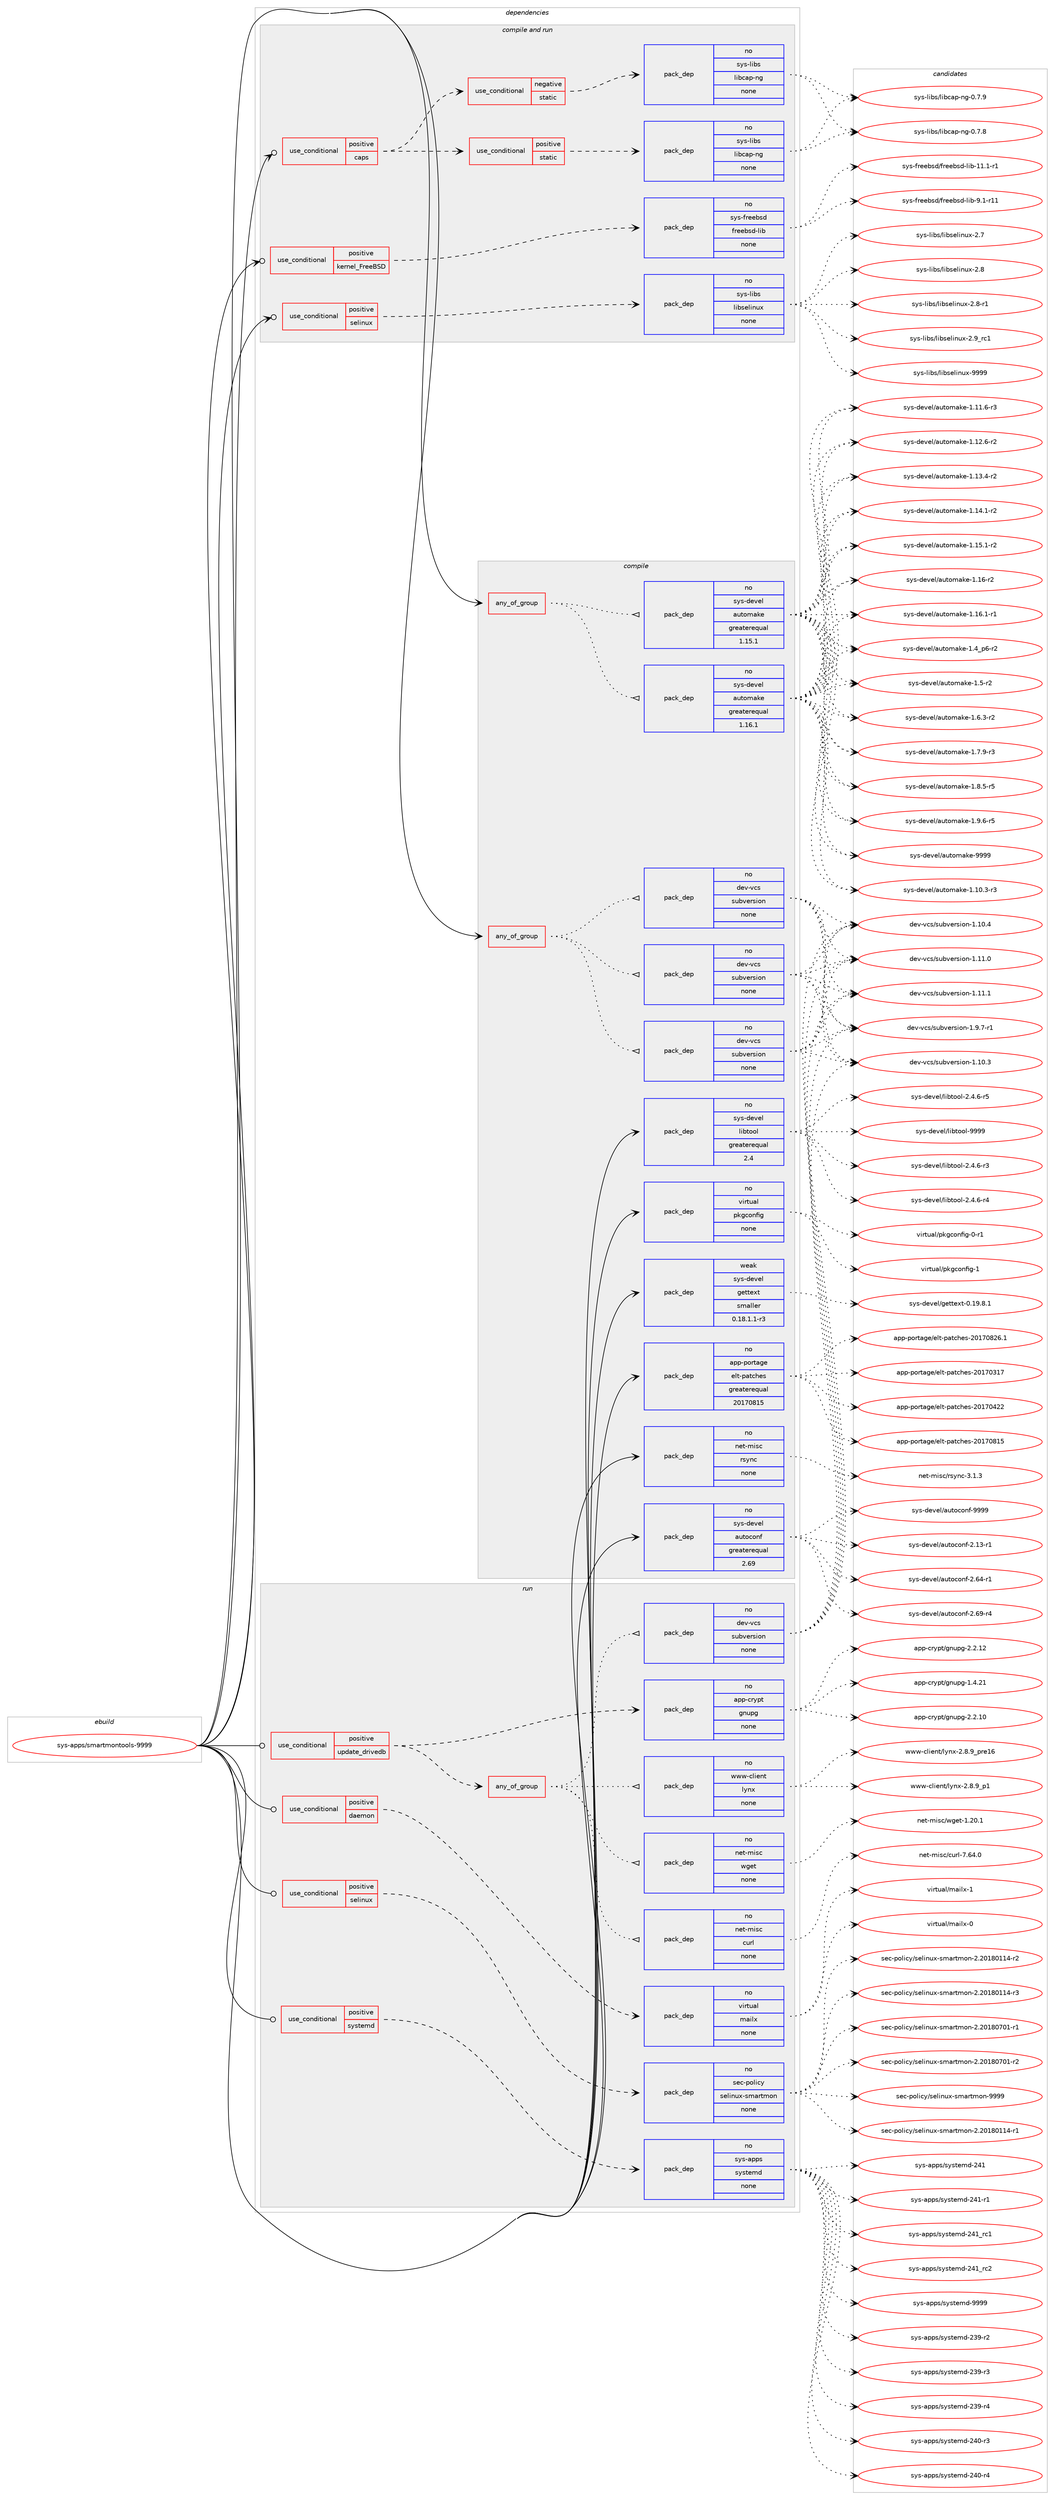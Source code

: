 digraph prolog {

# *************
# Graph options
# *************

newrank=true;
concentrate=true;
compound=true;
graph [rankdir=LR,fontname=Helvetica,fontsize=10,ranksep=1.5];#, ranksep=2.5, nodesep=0.2];
edge  [arrowhead=vee];
node  [fontname=Helvetica,fontsize=10];

# **********
# The ebuild
# **********

subgraph cluster_leftcol {
color=gray;
rank=same;
label=<<i>ebuild</i>>;
id [label="sys-apps/smartmontools-9999", color=red, width=4, href="../sys-apps/smartmontools-9999.svg"];
}

# ****************
# The dependencies
# ****************

subgraph cluster_midcol {
color=gray;
label=<<i>dependencies</i>>;
subgraph cluster_compile {
fillcolor="#eeeeee";
style=filled;
label=<<i>compile</i>>;
subgraph any27173 {
dependency1714769 [label=<<TABLE BORDER="0" CELLBORDER="1" CELLSPACING="0" CELLPADDING="4"><TR><TD CELLPADDING="10">any_of_group</TD></TR></TABLE>>, shape=none, color=red];subgraph pack1229577 {
dependency1714770 [label=<<TABLE BORDER="0" CELLBORDER="1" CELLSPACING="0" CELLPADDING="4" WIDTH="220"><TR><TD ROWSPAN="6" CELLPADDING="30">pack_dep</TD></TR><TR><TD WIDTH="110">no</TD></TR><TR><TD>dev-vcs</TD></TR><TR><TD>subversion</TD></TR><TR><TD>none</TD></TR><TR><TD></TD></TR></TABLE>>, shape=none, color=blue];
}
dependency1714769:e -> dependency1714770:w [weight=20,style="dotted",arrowhead="oinv"];
subgraph pack1229578 {
dependency1714771 [label=<<TABLE BORDER="0" CELLBORDER="1" CELLSPACING="0" CELLPADDING="4" WIDTH="220"><TR><TD ROWSPAN="6" CELLPADDING="30">pack_dep</TD></TR><TR><TD WIDTH="110">no</TD></TR><TR><TD>dev-vcs</TD></TR><TR><TD>subversion</TD></TR><TR><TD>none</TD></TR><TR><TD></TD></TR></TABLE>>, shape=none, color=blue];
}
dependency1714769:e -> dependency1714771:w [weight=20,style="dotted",arrowhead="oinv"];
subgraph pack1229579 {
dependency1714772 [label=<<TABLE BORDER="0" CELLBORDER="1" CELLSPACING="0" CELLPADDING="4" WIDTH="220"><TR><TD ROWSPAN="6" CELLPADDING="30">pack_dep</TD></TR><TR><TD WIDTH="110">no</TD></TR><TR><TD>dev-vcs</TD></TR><TR><TD>subversion</TD></TR><TR><TD>none</TD></TR><TR><TD></TD></TR></TABLE>>, shape=none, color=blue];
}
dependency1714769:e -> dependency1714772:w [weight=20,style="dotted",arrowhead="oinv"];
}
id:e -> dependency1714769:w [weight=20,style="solid",arrowhead="vee"];
subgraph any27174 {
dependency1714773 [label=<<TABLE BORDER="0" CELLBORDER="1" CELLSPACING="0" CELLPADDING="4"><TR><TD CELLPADDING="10">any_of_group</TD></TR></TABLE>>, shape=none, color=red];subgraph pack1229580 {
dependency1714774 [label=<<TABLE BORDER="0" CELLBORDER="1" CELLSPACING="0" CELLPADDING="4" WIDTH="220"><TR><TD ROWSPAN="6" CELLPADDING="30">pack_dep</TD></TR><TR><TD WIDTH="110">no</TD></TR><TR><TD>sys-devel</TD></TR><TR><TD>automake</TD></TR><TR><TD>greaterequal</TD></TR><TR><TD>1.16.1</TD></TR></TABLE>>, shape=none, color=blue];
}
dependency1714773:e -> dependency1714774:w [weight=20,style="dotted",arrowhead="oinv"];
subgraph pack1229581 {
dependency1714775 [label=<<TABLE BORDER="0" CELLBORDER="1" CELLSPACING="0" CELLPADDING="4" WIDTH="220"><TR><TD ROWSPAN="6" CELLPADDING="30">pack_dep</TD></TR><TR><TD WIDTH="110">no</TD></TR><TR><TD>sys-devel</TD></TR><TR><TD>automake</TD></TR><TR><TD>greaterequal</TD></TR><TR><TD>1.15.1</TD></TR></TABLE>>, shape=none, color=blue];
}
dependency1714773:e -> dependency1714775:w [weight=20,style="dotted",arrowhead="oinv"];
}
id:e -> dependency1714773:w [weight=20,style="solid",arrowhead="vee"];
subgraph pack1229582 {
dependency1714776 [label=<<TABLE BORDER="0" CELLBORDER="1" CELLSPACING="0" CELLPADDING="4" WIDTH="220"><TR><TD ROWSPAN="6" CELLPADDING="30">pack_dep</TD></TR><TR><TD WIDTH="110">no</TD></TR><TR><TD>app-portage</TD></TR><TR><TD>elt-patches</TD></TR><TR><TD>greaterequal</TD></TR><TR><TD>20170815</TD></TR></TABLE>>, shape=none, color=blue];
}
id:e -> dependency1714776:w [weight=20,style="solid",arrowhead="vee"];
subgraph pack1229583 {
dependency1714777 [label=<<TABLE BORDER="0" CELLBORDER="1" CELLSPACING="0" CELLPADDING="4" WIDTH="220"><TR><TD ROWSPAN="6" CELLPADDING="30">pack_dep</TD></TR><TR><TD WIDTH="110">no</TD></TR><TR><TD>net-misc</TD></TR><TR><TD>rsync</TD></TR><TR><TD>none</TD></TR><TR><TD></TD></TR></TABLE>>, shape=none, color=blue];
}
id:e -> dependency1714777:w [weight=20,style="solid",arrowhead="vee"];
subgraph pack1229584 {
dependency1714778 [label=<<TABLE BORDER="0" CELLBORDER="1" CELLSPACING="0" CELLPADDING="4" WIDTH="220"><TR><TD ROWSPAN="6" CELLPADDING="30">pack_dep</TD></TR><TR><TD WIDTH="110">no</TD></TR><TR><TD>sys-devel</TD></TR><TR><TD>autoconf</TD></TR><TR><TD>greaterequal</TD></TR><TR><TD>2.69</TD></TR></TABLE>>, shape=none, color=blue];
}
id:e -> dependency1714778:w [weight=20,style="solid",arrowhead="vee"];
subgraph pack1229585 {
dependency1714779 [label=<<TABLE BORDER="0" CELLBORDER="1" CELLSPACING="0" CELLPADDING="4" WIDTH="220"><TR><TD ROWSPAN="6" CELLPADDING="30">pack_dep</TD></TR><TR><TD WIDTH="110">no</TD></TR><TR><TD>sys-devel</TD></TR><TR><TD>libtool</TD></TR><TR><TD>greaterequal</TD></TR><TR><TD>2.4</TD></TR></TABLE>>, shape=none, color=blue];
}
id:e -> dependency1714779:w [weight=20,style="solid",arrowhead="vee"];
subgraph pack1229586 {
dependency1714780 [label=<<TABLE BORDER="0" CELLBORDER="1" CELLSPACING="0" CELLPADDING="4" WIDTH="220"><TR><TD ROWSPAN="6" CELLPADDING="30">pack_dep</TD></TR><TR><TD WIDTH="110">no</TD></TR><TR><TD>virtual</TD></TR><TR><TD>pkgconfig</TD></TR><TR><TD>none</TD></TR><TR><TD></TD></TR></TABLE>>, shape=none, color=blue];
}
id:e -> dependency1714780:w [weight=20,style="solid",arrowhead="vee"];
subgraph pack1229587 {
dependency1714781 [label=<<TABLE BORDER="0" CELLBORDER="1" CELLSPACING="0" CELLPADDING="4" WIDTH="220"><TR><TD ROWSPAN="6" CELLPADDING="30">pack_dep</TD></TR><TR><TD WIDTH="110">weak</TD></TR><TR><TD>sys-devel</TD></TR><TR><TD>gettext</TD></TR><TR><TD>smaller</TD></TR><TR><TD>0.18.1.1-r3</TD></TR></TABLE>>, shape=none, color=blue];
}
id:e -> dependency1714781:w [weight=20,style="solid",arrowhead="vee"];
}
subgraph cluster_compileandrun {
fillcolor="#eeeeee";
style=filled;
label=<<i>compile and run</i>>;
subgraph cond457154 {
dependency1714782 [label=<<TABLE BORDER="0" CELLBORDER="1" CELLSPACING="0" CELLPADDING="4"><TR><TD ROWSPAN="3" CELLPADDING="10">use_conditional</TD></TR><TR><TD>positive</TD></TR><TR><TD>caps</TD></TR></TABLE>>, shape=none, color=red];
subgraph cond457155 {
dependency1714783 [label=<<TABLE BORDER="0" CELLBORDER="1" CELLSPACING="0" CELLPADDING="4"><TR><TD ROWSPAN="3" CELLPADDING="10">use_conditional</TD></TR><TR><TD>positive</TD></TR><TR><TD>static</TD></TR></TABLE>>, shape=none, color=red];
subgraph pack1229588 {
dependency1714784 [label=<<TABLE BORDER="0" CELLBORDER="1" CELLSPACING="0" CELLPADDING="4" WIDTH="220"><TR><TD ROWSPAN="6" CELLPADDING="30">pack_dep</TD></TR><TR><TD WIDTH="110">no</TD></TR><TR><TD>sys-libs</TD></TR><TR><TD>libcap-ng</TD></TR><TR><TD>none</TD></TR><TR><TD></TD></TR></TABLE>>, shape=none, color=blue];
}
dependency1714783:e -> dependency1714784:w [weight=20,style="dashed",arrowhead="vee"];
}
dependency1714782:e -> dependency1714783:w [weight=20,style="dashed",arrowhead="vee"];
subgraph cond457156 {
dependency1714785 [label=<<TABLE BORDER="0" CELLBORDER="1" CELLSPACING="0" CELLPADDING="4"><TR><TD ROWSPAN="3" CELLPADDING="10">use_conditional</TD></TR><TR><TD>negative</TD></TR><TR><TD>static</TD></TR></TABLE>>, shape=none, color=red];
subgraph pack1229589 {
dependency1714786 [label=<<TABLE BORDER="0" CELLBORDER="1" CELLSPACING="0" CELLPADDING="4" WIDTH="220"><TR><TD ROWSPAN="6" CELLPADDING="30">pack_dep</TD></TR><TR><TD WIDTH="110">no</TD></TR><TR><TD>sys-libs</TD></TR><TR><TD>libcap-ng</TD></TR><TR><TD>none</TD></TR><TR><TD></TD></TR></TABLE>>, shape=none, color=blue];
}
dependency1714785:e -> dependency1714786:w [weight=20,style="dashed",arrowhead="vee"];
}
dependency1714782:e -> dependency1714785:w [weight=20,style="dashed",arrowhead="vee"];
}
id:e -> dependency1714782:w [weight=20,style="solid",arrowhead="odotvee"];
subgraph cond457157 {
dependency1714787 [label=<<TABLE BORDER="0" CELLBORDER="1" CELLSPACING="0" CELLPADDING="4"><TR><TD ROWSPAN="3" CELLPADDING="10">use_conditional</TD></TR><TR><TD>positive</TD></TR><TR><TD>kernel_FreeBSD</TD></TR></TABLE>>, shape=none, color=red];
subgraph pack1229590 {
dependency1714788 [label=<<TABLE BORDER="0" CELLBORDER="1" CELLSPACING="0" CELLPADDING="4" WIDTH="220"><TR><TD ROWSPAN="6" CELLPADDING="30">pack_dep</TD></TR><TR><TD WIDTH="110">no</TD></TR><TR><TD>sys-freebsd</TD></TR><TR><TD>freebsd-lib</TD></TR><TR><TD>none</TD></TR><TR><TD></TD></TR></TABLE>>, shape=none, color=blue];
}
dependency1714787:e -> dependency1714788:w [weight=20,style="dashed",arrowhead="vee"];
}
id:e -> dependency1714787:w [weight=20,style="solid",arrowhead="odotvee"];
subgraph cond457158 {
dependency1714789 [label=<<TABLE BORDER="0" CELLBORDER="1" CELLSPACING="0" CELLPADDING="4"><TR><TD ROWSPAN="3" CELLPADDING="10">use_conditional</TD></TR><TR><TD>positive</TD></TR><TR><TD>selinux</TD></TR></TABLE>>, shape=none, color=red];
subgraph pack1229591 {
dependency1714790 [label=<<TABLE BORDER="0" CELLBORDER="1" CELLSPACING="0" CELLPADDING="4" WIDTH="220"><TR><TD ROWSPAN="6" CELLPADDING="30">pack_dep</TD></TR><TR><TD WIDTH="110">no</TD></TR><TR><TD>sys-libs</TD></TR><TR><TD>libselinux</TD></TR><TR><TD>none</TD></TR><TR><TD></TD></TR></TABLE>>, shape=none, color=blue];
}
dependency1714789:e -> dependency1714790:w [weight=20,style="dashed",arrowhead="vee"];
}
id:e -> dependency1714789:w [weight=20,style="solid",arrowhead="odotvee"];
}
subgraph cluster_run {
fillcolor="#eeeeee";
style=filled;
label=<<i>run</i>>;
subgraph cond457159 {
dependency1714791 [label=<<TABLE BORDER="0" CELLBORDER="1" CELLSPACING="0" CELLPADDING="4"><TR><TD ROWSPAN="3" CELLPADDING="10">use_conditional</TD></TR><TR><TD>positive</TD></TR><TR><TD>daemon</TD></TR></TABLE>>, shape=none, color=red];
subgraph pack1229592 {
dependency1714792 [label=<<TABLE BORDER="0" CELLBORDER="1" CELLSPACING="0" CELLPADDING="4" WIDTH="220"><TR><TD ROWSPAN="6" CELLPADDING="30">pack_dep</TD></TR><TR><TD WIDTH="110">no</TD></TR><TR><TD>virtual</TD></TR><TR><TD>mailx</TD></TR><TR><TD>none</TD></TR><TR><TD></TD></TR></TABLE>>, shape=none, color=blue];
}
dependency1714791:e -> dependency1714792:w [weight=20,style="dashed",arrowhead="vee"];
}
id:e -> dependency1714791:w [weight=20,style="solid",arrowhead="odot"];
subgraph cond457160 {
dependency1714793 [label=<<TABLE BORDER="0" CELLBORDER="1" CELLSPACING="0" CELLPADDING="4"><TR><TD ROWSPAN="3" CELLPADDING="10">use_conditional</TD></TR><TR><TD>positive</TD></TR><TR><TD>selinux</TD></TR></TABLE>>, shape=none, color=red];
subgraph pack1229593 {
dependency1714794 [label=<<TABLE BORDER="0" CELLBORDER="1" CELLSPACING="0" CELLPADDING="4" WIDTH="220"><TR><TD ROWSPAN="6" CELLPADDING="30">pack_dep</TD></TR><TR><TD WIDTH="110">no</TD></TR><TR><TD>sec-policy</TD></TR><TR><TD>selinux-smartmon</TD></TR><TR><TD>none</TD></TR><TR><TD></TD></TR></TABLE>>, shape=none, color=blue];
}
dependency1714793:e -> dependency1714794:w [weight=20,style="dashed",arrowhead="vee"];
}
id:e -> dependency1714793:w [weight=20,style="solid",arrowhead="odot"];
subgraph cond457161 {
dependency1714795 [label=<<TABLE BORDER="0" CELLBORDER="1" CELLSPACING="0" CELLPADDING="4"><TR><TD ROWSPAN="3" CELLPADDING="10">use_conditional</TD></TR><TR><TD>positive</TD></TR><TR><TD>systemd</TD></TR></TABLE>>, shape=none, color=red];
subgraph pack1229594 {
dependency1714796 [label=<<TABLE BORDER="0" CELLBORDER="1" CELLSPACING="0" CELLPADDING="4" WIDTH="220"><TR><TD ROWSPAN="6" CELLPADDING="30">pack_dep</TD></TR><TR><TD WIDTH="110">no</TD></TR><TR><TD>sys-apps</TD></TR><TR><TD>systemd</TD></TR><TR><TD>none</TD></TR><TR><TD></TD></TR></TABLE>>, shape=none, color=blue];
}
dependency1714795:e -> dependency1714796:w [weight=20,style="dashed",arrowhead="vee"];
}
id:e -> dependency1714795:w [weight=20,style="solid",arrowhead="odot"];
subgraph cond457162 {
dependency1714797 [label=<<TABLE BORDER="0" CELLBORDER="1" CELLSPACING="0" CELLPADDING="4"><TR><TD ROWSPAN="3" CELLPADDING="10">use_conditional</TD></TR><TR><TD>positive</TD></TR><TR><TD>update_drivedb</TD></TR></TABLE>>, shape=none, color=red];
subgraph pack1229595 {
dependency1714798 [label=<<TABLE BORDER="0" CELLBORDER="1" CELLSPACING="0" CELLPADDING="4" WIDTH="220"><TR><TD ROWSPAN="6" CELLPADDING="30">pack_dep</TD></TR><TR><TD WIDTH="110">no</TD></TR><TR><TD>app-crypt</TD></TR><TR><TD>gnupg</TD></TR><TR><TD>none</TD></TR><TR><TD></TD></TR></TABLE>>, shape=none, color=blue];
}
dependency1714797:e -> dependency1714798:w [weight=20,style="dashed",arrowhead="vee"];
subgraph any27175 {
dependency1714799 [label=<<TABLE BORDER="0" CELLBORDER="1" CELLSPACING="0" CELLPADDING="4"><TR><TD CELLPADDING="10">any_of_group</TD></TR></TABLE>>, shape=none, color=red];subgraph pack1229596 {
dependency1714800 [label=<<TABLE BORDER="0" CELLBORDER="1" CELLSPACING="0" CELLPADDING="4" WIDTH="220"><TR><TD ROWSPAN="6" CELLPADDING="30">pack_dep</TD></TR><TR><TD WIDTH="110">no</TD></TR><TR><TD>net-misc</TD></TR><TR><TD>curl</TD></TR><TR><TD>none</TD></TR><TR><TD></TD></TR></TABLE>>, shape=none, color=blue];
}
dependency1714799:e -> dependency1714800:w [weight=20,style="dotted",arrowhead="oinv"];
subgraph pack1229597 {
dependency1714801 [label=<<TABLE BORDER="0" CELLBORDER="1" CELLSPACING="0" CELLPADDING="4" WIDTH="220"><TR><TD ROWSPAN="6" CELLPADDING="30">pack_dep</TD></TR><TR><TD WIDTH="110">no</TD></TR><TR><TD>net-misc</TD></TR><TR><TD>wget</TD></TR><TR><TD>none</TD></TR><TR><TD></TD></TR></TABLE>>, shape=none, color=blue];
}
dependency1714799:e -> dependency1714801:w [weight=20,style="dotted",arrowhead="oinv"];
subgraph pack1229598 {
dependency1714802 [label=<<TABLE BORDER="0" CELLBORDER="1" CELLSPACING="0" CELLPADDING="4" WIDTH="220"><TR><TD ROWSPAN="6" CELLPADDING="30">pack_dep</TD></TR><TR><TD WIDTH="110">no</TD></TR><TR><TD>www-client</TD></TR><TR><TD>lynx</TD></TR><TR><TD>none</TD></TR><TR><TD></TD></TR></TABLE>>, shape=none, color=blue];
}
dependency1714799:e -> dependency1714802:w [weight=20,style="dotted",arrowhead="oinv"];
subgraph pack1229599 {
dependency1714803 [label=<<TABLE BORDER="0" CELLBORDER="1" CELLSPACING="0" CELLPADDING="4" WIDTH="220"><TR><TD ROWSPAN="6" CELLPADDING="30">pack_dep</TD></TR><TR><TD WIDTH="110">no</TD></TR><TR><TD>dev-vcs</TD></TR><TR><TD>subversion</TD></TR><TR><TD>none</TD></TR><TR><TD></TD></TR></TABLE>>, shape=none, color=blue];
}
dependency1714799:e -> dependency1714803:w [weight=20,style="dotted",arrowhead="oinv"];
}
dependency1714797:e -> dependency1714799:w [weight=20,style="dashed",arrowhead="vee"];
}
id:e -> dependency1714797:w [weight=20,style="solid",arrowhead="odot"];
}
}

# **************
# The candidates
# **************

subgraph cluster_choices {
rank=same;
color=gray;
label=<<i>candidates</i>>;

subgraph choice1229577 {
color=black;
nodesep=1;
choice1001011184511899115471151179811810111411510511111045494649484651 [label="dev-vcs/subversion-1.10.3", color=red, width=4,href="../dev-vcs/subversion-1.10.3.svg"];
choice1001011184511899115471151179811810111411510511111045494649484652 [label="dev-vcs/subversion-1.10.4", color=red, width=4,href="../dev-vcs/subversion-1.10.4.svg"];
choice1001011184511899115471151179811810111411510511111045494649494648 [label="dev-vcs/subversion-1.11.0", color=red, width=4,href="../dev-vcs/subversion-1.11.0.svg"];
choice1001011184511899115471151179811810111411510511111045494649494649 [label="dev-vcs/subversion-1.11.1", color=red, width=4,href="../dev-vcs/subversion-1.11.1.svg"];
choice100101118451189911547115117981181011141151051111104549465746554511449 [label="dev-vcs/subversion-1.9.7-r1", color=red, width=4,href="../dev-vcs/subversion-1.9.7-r1.svg"];
dependency1714770:e -> choice1001011184511899115471151179811810111411510511111045494649484651:w [style=dotted,weight="100"];
dependency1714770:e -> choice1001011184511899115471151179811810111411510511111045494649484652:w [style=dotted,weight="100"];
dependency1714770:e -> choice1001011184511899115471151179811810111411510511111045494649494648:w [style=dotted,weight="100"];
dependency1714770:e -> choice1001011184511899115471151179811810111411510511111045494649494649:w [style=dotted,weight="100"];
dependency1714770:e -> choice100101118451189911547115117981181011141151051111104549465746554511449:w [style=dotted,weight="100"];
}
subgraph choice1229578 {
color=black;
nodesep=1;
choice1001011184511899115471151179811810111411510511111045494649484651 [label="dev-vcs/subversion-1.10.3", color=red, width=4,href="../dev-vcs/subversion-1.10.3.svg"];
choice1001011184511899115471151179811810111411510511111045494649484652 [label="dev-vcs/subversion-1.10.4", color=red, width=4,href="../dev-vcs/subversion-1.10.4.svg"];
choice1001011184511899115471151179811810111411510511111045494649494648 [label="dev-vcs/subversion-1.11.0", color=red, width=4,href="../dev-vcs/subversion-1.11.0.svg"];
choice1001011184511899115471151179811810111411510511111045494649494649 [label="dev-vcs/subversion-1.11.1", color=red, width=4,href="../dev-vcs/subversion-1.11.1.svg"];
choice100101118451189911547115117981181011141151051111104549465746554511449 [label="dev-vcs/subversion-1.9.7-r1", color=red, width=4,href="../dev-vcs/subversion-1.9.7-r1.svg"];
dependency1714771:e -> choice1001011184511899115471151179811810111411510511111045494649484651:w [style=dotted,weight="100"];
dependency1714771:e -> choice1001011184511899115471151179811810111411510511111045494649484652:w [style=dotted,weight="100"];
dependency1714771:e -> choice1001011184511899115471151179811810111411510511111045494649494648:w [style=dotted,weight="100"];
dependency1714771:e -> choice1001011184511899115471151179811810111411510511111045494649494649:w [style=dotted,weight="100"];
dependency1714771:e -> choice100101118451189911547115117981181011141151051111104549465746554511449:w [style=dotted,weight="100"];
}
subgraph choice1229579 {
color=black;
nodesep=1;
choice1001011184511899115471151179811810111411510511111045494649484651 [label="dev-vcs/subversion-1.10.3", color=red, width=4,href="../dev-vcs/subversion-1.10.3.svg"];
choice1001011184511899115471151179811810111411510511111045494649484652 [label="dev-vcs/subversion-1.10.4", color=red, width=4,href="../dev-vcs/subversion-1.10.4.svg"];
choice1001011184511899115471151179811810111411510511111045494649494648 [label="dev-vcs/subversion-1.11.0", color=red, width=4,href="../dev-vcs/subversion-1.11.0.svg"];
choice1001011184511899115471151179811810111411510511111045494649494649 [label="dev-vcs/subversion-1.11.1", color=red, width=4,href="../dev-vcs/subversion-1.11.1.svg"];
choice100101118451189911547115117981181011141151051111104549465746554511449 [label="dev-vcs/subversion-1.9.7-r1", color=red, width=4,href="../dev-vcs/subversion-1.9.7-r1.svg"];
dependency1714772:e -> choice1001011184511899115471151179811810111411510511111045494649484651:w [style=dotted,weight="100"];
dependency1714772:e -> choice1001011184511899115471151179811810111411510511111045494649484652:w [style=dotted,weight="100"];
dependency1714772:e -> choice1001011184511899115471151179811810111411510511111045494649494648:w [style=dotted,weight="100"];
dependency1714772:e -> choice1001011184511899115471151179811810111411510511111045494649494649:w [style=dotted,weight="100"];
dependency1714772:e -> choice100101118451189911547115117981181011141151051111104549465746554511449:w [style=dotted,weight="100"];
}
subgraph choice1229580 {
color=black;
nodesep=1;
choice11512111545100101118101108479711711611110997107101454946494846514511451 [label="sys-devel/automake-1.10.3-r3", color=red, width=4,href="../sys-devel/automake-1.10.3-r3.svg"];
choice11512111545100101118101108479711711611110997107101454946494946544511451 [label="sys-devel/automake-1.11.6-r3", color=red, width=4,href="../sys-devel/automake-1.11.6-r3.svg"];
choice11512111545100101118101108479711711611110997107101454946495046544511450 [label="sys-devel/automake-1.12.6-r2", color=red, width=4,href="../sys-devel/automake-1.12.6-r2.svg"];
choice11512111545100101118101108479711711611110997107101454946495146524511450 [label="sys-devel/automake-1.13.4-r2", color=red, width=4,href="../sys-devel/automake-1.13.4-r2.svg"];
choice11512111545100101118101108479711711611110997107101454946495246494511450 [label="sys-devel/automake-1.14.1-r2", color=red, width=4,href="../sys-devel/automake-1.14.1-r2.svg"];
choice11512111545100101118101108479711711611110997107101454946495346494511450 [label="sys-devel/automake-1.15.1-r2", color=red, width=4,href="../sys-devel/automake-1.15.1-r2.svg"];
choice1151211154510010111810110847971171161111099710710145494649544511450 [label="sys-devel/automake-1.16-r2", color=red, width=4,href="../sys-devel/automake-1.16-r2.svg"];
choice11512111545100101118101108479711711611110997107101454946495446494511449 [label="sys-devel/automake-1.16.1-r1", color=red, width=4,href="../sys-devel/automake-1.16.1-r1.svg"];
choice115121115451001011181011084797117116111109971071014549465295112544511450 [label="sys-devel/automake-1.4_p6-r2", color=red, width=4,href="../sys-devel/automake-1.4_p6-r2.svg"];
choice11512111545100101118101108479711711611110997107101454946534511450 [label="sys-devel/automake-1.5-r2", color=red, width=4,href="../sys-devel/automake-1.5-r2.svg"];
choice115121115451001011181011084797117116111109971071014549465446514511450 [label="sys-devel/automake-1.6.3-r2", color=red, width=4,href="../sys-devel/automake-1.6.3-r2.svg"];
choice115121115451001011181011084797117116111109971071014549465546574511451 [label="sys-devel/automake-1.7.9-r3", color=red, width=4,href="../sys-devel/automake-1.7.9-r3.svg"];
choice115121115451001011181011084797117116111109971071014549465646534511453 [label="sys-devel/automake-1.8.5-r5", color=red, width=4,href="../sys-devel/automake-1.8.5-r5.svg"];
choice115121115451001011181011084797117116111109971071014549465746544511453 [label="sys-devel/automake-1.9.6-r5", color=red, width=4,href="../sys-devel/automake-1.9.6-r5.svg"];
choice115121115451001011181011084797117116111109971071014557575757 [label="sys-devel/automake-9999", color=red, width=4,href="../sys-devel/automake-9999.svg"];
dependency1714774:e -> choice11512111545100101118101108479711711611110997107101454946494846514511451:w [style=dotted,weight="100"];
dependency1714774:e -> choice11512111545100101118101108479711711611110997107101454946494946544511451:w [style=dotted,weight="100"];
dependency1714774:e -> choice11512111545100101118101108479711711611110997107101454946495046544511450:w [style=dotted,weight="100"];
dependency1714774:e -> choice11512111545100101118101108479711711611110997107101454946495146524511450:w [style=dotted,weight="100"];
dependency1714774:e -> choice11512111545100101118101108479711711611110997107101454946495246494511450:w [style=dotted,weight="100"];
dependency1714774:e -> choice11512111545100101118101108479711711611110997107101454946495346494511450:w [style=dotted,weight="100"];
dependency1714774:e -> choice1151211154510010111810110847971171161111099710710145494649544511450:w [style=dotted,weight="100"];
dependency1714774:e -> choice11512111545100101118101108479711711611110997107101454946495446494511449:w [style=dotted,weight="100"];
dependency1714774:e -> choice115121115451001011181011084797117116111109971071014549465295112544511450:w [style=dotted,weight="100"];
dependency1714774:e -> choice11512111545100101118101108479711711611110997107101454946534511450:w [style=dotted,weight="100"];
dependency1714774:e -> choice115121115451001011181011084797117116111109971071014549465446514511450:w [style=dotted,weight="100"];
dependency1714774:e -> choice115121115451001011181011084797117116111109971071014549465546574511451:w [style=dotted,weight="100"];
dependency1714774:e -> choice115121115451001011181011084797117116111109971071014549465646534511453:w [style=dotted,weight="100"];
dependency1714774:e -> choice115121115451001011181011084797117116111109971071014549465746544511453:w [style=dotted,weight="100"];
dependency1714774:e -> choice115121115451001011181011084797117116111109971071014557575757:w [style=dotted,weight="100"];
}
subgraph choice1229581 {
color=black;
nodesep=1;
choice11512111545100101118101108479711711611110997107101454946494846514511451 [label="sys-devel/automake-1.10.3-r3", color=red, width=4,href="../sys-devel/automake-1.10.3-r3.svg"];
choice11512111545100101118101108479711711611110997107101454946494946544511451 [label="sys-devel/automake-1.11.6-r3", color=red, width=4,href="../sys-devel/automake-1.11.6-r3.svg"];
choice11512111545100101118101108479711711611110997107101454946495046544511450 [label="sys-devel/automake-1.12.6-r2", color=red, width=4,href="../sys-devel/automake-1.12.6-r2.svg"];
choice11512111545100101118101108479711711611110997107101454946495146524511450 [label="sys-devel/automake-1.13.4-r2", color=red, width=4,href="../sys-devel/automake-1.13.4-r2.svg"];
choice11512111545100101118101108479711711611110997107101454946495246494511450 [label="sys-devel/automake-1.14.1-r2", color=red, width=4,href="../sys-devel/automake-1.14.1-r2.svg"];
choice11512111545100101118101108479711711611110997107101454946495346494511450 [label="sys-devel/automake-1.15.1-r2", color=red, width=4,href="../sys-devel/automake-1.15.1-r2.svg"];
choice1151211154510010111810110847971171161111099710710145494649544511450 [label="sys-devel/automake-1.16-r2", color=red, width=4,href="../sys-devel/automake-1.16-r2.svg"];
choice11512111545100101118101108479711711611110997107101454946495446494511449 [label="sys-devel/automake-1.16.1-r1", color=red, width=4,href="../sys-devel/automake-1.16.1-r1.svg"];
choice115121115451001011181011084797117116111109971071014549465295112544511450 [label="sys-devel/automake-1.4_p6-r2", color=red, width=4,href="../sys-devel/automake-1.4_p6-r2.svg"];
choice11512111545100101118101108479711711611110997107101454946534511450 [label="sys-devel/automake-1.5-r2", color=red, width=4,href="../sys-devel/automake-1.5-r2.svg"];
choice115121115451001011181011084797117116111109971071014549465446514511450 [label="sys-devel/automake-1.6.3-r2", color=red, width=4,href="../sys-devel/automake-1.6.3-r2.svg"];
choice115121115451001011181011084797117116111109971071014549465546574511451 [label="sys-devel/automake-1.7.9-r3", color=red, width=4,href="../sys-devel/automake-1.7.9-r3.svg"];
choice115121115451001011181011084797117116111109971071014549465646534511453 [label="sys-devel/automake-1.8.5-r5", color=red, width=4,href="../sys-devel/automake-1.8.5-r5.svg"];
choice115121115451001011181011084797117116111109971071014549465746544511453 [label="sys-devel/automake-1.9.6-r5", color=red, width=4,href="../sys-devel/automake-1.9.6-r5.svg"];
choice115121115451001011181011084797117116111109971071014557575757 [label="sys-devel/automake-9999", color=red, width=4,href="../sys-devel/automake-9999.svg"];
dependency1714775:e -> choice11512111545100101118101108479711711611110997107101454946494846514511451:w [style=dotted,weight="100"];
dependency1714775:e -> choice11512111545100101118101108479711711611110997107101454946494946544511451:w [style=dotted,weight="100"];
dependency1714775:e -> choice11512111545100101118101108479711711611110997107101454946495046544511450:w [style=dotted,weight="100"];
dependency1714775:e -> choice11512111545100101118101108479711711611110997107101454946495146524511450:w [style=dotted,weight="100"];
dependency1714775:e -> choice11512111545100101118101108479711711611110997107101454946495246494511450:w [style=dotted,weight="100"];
dependency1714775:e -> choice11512111545100101118101108479711711611110997107101454946495346494511450:w [style=dotted,weight="100"];
dependency1714775:e -> choice1151211154510010111810110847971171161111099710710145494649544511450:w [style=dotted,weight="100"];
dependency1714775:e -> choice11512111545100101118101108479711711611110997107101454946495446494511449:w [style=dotted,weight="100"];
dependency1714775:e -> choice115121115451001011181011084797117116111109971071014549465295112544511450:w [style=dotted,weight="100"];
dependency1714775:e -> choice11512111545100101118101108479711711611110997107101454946534511450:w [style=dotted,weight="100"];
dependency1714775:e -> choice115121115451001011181011084797117116111109971071014549465446514511450:w [style=dotted,weight="100"];
dependency1714775:e -> choice115121115451001011181011084797117116111109971071014549465546574511451:w [style=dotted,weight="100"];
dependency1714775:e -> choice115121115451001011181011084797117116111109971071014549465646534511453:w [style=dotted,weight="100"];
dependency1714775:e -> choice115121115451001011181011084797117116111109971071014549465746544511453:w [style=dotted,weight="100"];
dependency1714775:e -> choice115121115451001011181011084797117116111109971071014557575757:w [style=dotted,weight="100"];
}
subgraph choice1229582 {
color=black;
nodesep=1;
choice97112112451121111141169710310147101108116451129711699104101115455048495548514955 [label="app-portage/elt-patches-20170317", color=red, width=4,href="../app-portage/elt-patches-20170317.svg"];
choice97112112451121111141169710310147101108116451129711699104101115455048495548525050 [label="app-portage/elt-patches-20170422", color=red, width=4,href="../app-portage/elt-patches-20170422.svg"];
choice97112112451121111141169710310147101108116451129711699104101115455048495548564953 [label="app-portage/elt-patches-20170815", color=red, width=4,href="../app-portage/elt-patches-20170815.svg"];
choice971121124511211111411697103101471011081164511297116991041011154550484955485650544649 [label="app-portage/elt-patches-20170826.1", color=red, width=4,href="../app-portage/elt-patches-20170826.1.svg"];
dependency1714776:e -> choice97112112451121111141169710310147101108116451129711699104101115455048495548514955:w [style=dotted,weight="100"];
dependency1714776:e -> choice97112112451121111141169710310147101108116451129711699104101115455048495548525050:w [style=dotted,weight="100"];
dependency1714776:e -> choice97112112451121111141169710310147101108116451129711699104101115455048495548564953:w [style=dotted,weight="100"];
dependency1714776:e -> choice971121124511211111411697103101471011081164511297116991041011154550484955485650544649:w [style=dotted,weight="100"];
}
subgraph choice1229583 {
color=black;
nodesep=1;
choice11010111645109105115994711411512111099455146494651 [label="net-misc/rsync-3.1.3", color=red, width=4,href="../net-misc/rsync-3.1.3.svg"];
dependency1714777:e -> choice11010111645109105115994711411512111099455146494651:w [style=dotted,weight="100"];
}
subgraph choice1229584 {
color=black;
nodesep=1;
choice1151211154510010111810110847971171161119911111010245504649514511449 [label="sys-devel/autoconf-2.13-r1", color=red, width=4,href="../sys-devel/autoconf-2.13-r1.svg"];
choice1151211154510010111810110847971171161119911111010245504654524511449 [label="sys-devel/autoconf-2.64-r1", color=red, width=4,href="../sys-devel/autoconf-2.64-r1.svg"];
choice1151211154510010111810110847971171161119911111010245504654574511452 [label="sys-devel/autoconf-2.69-r4", color=red, width=4,href="../sys-devel/autoconf-2.69-r4.svg"];
choice115121115451001011181011084797117116111991111101024557575757 [label="sys-devel/autoconf-9999", color=red, width=4,href="../sys-devel/autoconf-9999.svg"];
dependency1714778:e -> choice1151211154510010111810110847971171161119911111010245504649514511449:w [style=dotted,weight="100"];
dependency1714778:e -> choice1151211154510010111810110847971171161119911111010245504654524511449:w [style=dotted,weight="100"];
dependency1714778:e -> choice1151211154510010111810110847971171161119911111010245504654574511452:w [style=dotted,weight="100"];
dependency1714778:e -> choice115121115451001011181011084797117116111991111101024557575757:w [style=dotted,weight="100"];
}
subgraph choice1229585 {
color=black;
nodesep=1;
choice1151211154510010111810110847108105981161111111084550465246544511451 [label="sys-devel/libtool-2.4.6-r3", color=red, width=4,href="../sys-devel/libtool-2.4.6-r3.svg"];
choice1151211154510010111810110847108105981161111111084550465246544511452 [label="sys-devel/libtool-2.4.6-r4", color=red, width=4,href="../sys-devel/libtool-2.4.6-r4.svg"];
choice1151211154510010111810110847108105981161111111084550465246544511453 [label="sys-devel/libtool-2.4.6-r5", color=red, width=4,href="../sys-devel/libtool-2.4.6-r5.svg"];
choice1151211154510010111810110847108105981161111111084557575757 [label="sys-devel/libtool-9999", color=red, width=4,href="../sys-devel/libtool-9999.svg"];
dependency1714779:e -> choice1151211154510010111810110847108105981161111111084550465246544511451:w [style=dotted,weight="100"];
dependency1714779:e -> choice1151211154510010111810110847108105981161111111084550465246544511452:w [style=dotted,weight="100"];
dependency1714779:e -> choice1151211154510010111810110847108105981161111111084550465246544511453:w [style=dotted,weight="100"];
dependency1714779:e -> choice1151211154510010111810110847108105981161111111084557575757:w [style=dotted,weight="100"];
}
subgraph choice1229586 {
color=black;
nodesep=1;
choice11810511411611797108471121071039911111010210510345484511449 [label="virtual/pkgconfig-0-r1", color=red, width=4,href="../virtual/pkgconfig-0-r1.svg"];
choice1181051141161179710847112107103991111101021051034549 [label="virtual/pkgconfig-1", color=red, width=4,href="../virtual/pkgconfig-1.svg"];
dependency1714780:e -> choice11810511411611797108471121071039911111010210510345484511449:w [style=dotted,weight="100"];
dependency1714780:e -> choice1181051141161179710847112107103991111101021051034549:w [style=dotted,weight="100"];
}
subgraph choice1229587 {
color=black;
nodesep=1;
choice1151211154510010111810110847103101116116101120116454846495746564649 [label="sys-devel/gettext-0.19.8.1", color=red, width=4,href="../sys-devel/gettext-0.19.8.1.svg"];
dependency1714781:e -> choice1151211154510010111810110847103101116116101120116454846495746564649:w [style=dotted,weight="100"];
}
subgraph choice1229588 {
color=black;
nodesep=1;
choice11512111545108105981154710810598999711245110103454846554656 [label="sys-libs/libcap-ng-0.7.8", color=red, width=4,href="../sys-libs/libcap-ng-0.7.8.svg"];
choice11512111545108105981154710810598999711245110103454846554657 [label="sys-libs/libcap-ng-0.7.9", color=red, width=4,href="../sys-libs/libcap-ng-0.7.9.svg"];
dependency1714784:e -> choice11512111545108105981154710810598999711245110103454846554656:w [style=dotted,weight="100"];
dependency1714784:e -> choice11512111545108105981154710810598999711245110103454846554657:w [style=dotted,weight="100"];
}
subgraph choice1229589 {
color=black;
nodesep=1;
choice11512111545108105981154710810598999711245110103454846554656 [label="sys-libs/libcap-ng-0.7.8", color=red, width=4,href="../sys-libs/libcap-ng-0.7.8.svg"];
choice11512111545108105981154710810598999711245110103454846554657 [label="sys-libs/libcap-ng-0.7.9", color=red, width=4,href="../sys-libs/libcap-ng-0.7.9.svg"];
dependency1714786:e -> choice11512111545108105981154710810598999711245110103454846554656:w [style=dotted,weight="100"];
dependency1714786:e -> choice11512111545108105981154710810598999711245110103454846554657:w [style=dotted,weight="100"];
}
subgraph choice1229590 {
color=black;
nodesep=1;
choice11512111545102114101101981151004710211410110198115100451081059845494946494511449 [label="sys-freebsd/freebsd-lib-11.1-r1", color=red, width=4,href="../sys-freebsd/freebsd-lib-11.1-r1.svg"];
choice11512111545102114101101981151004710211410110198115100451081059845574649451144949 [label="sys-freebsd/freebsd-lib-9.1-r11", color=red, width=4,href="../sys-freebsd/freebsd-lib-9.1-r11.svg"];
dependency1714788:e -> choice11512111545102114101101981151004710211410110198115100451081059845494946494511449:w [style=dotted,weight="100"];
dependency1714788:e -> choice11512111545102114101101981151004710211410110198115100451081059845574649451144949:w [style=dotted,weight="100"];
}
subgraph choice1229591 {
color=black;
nodesep=1;
choice1151211154510810598115471081059811510110810511011712045504655 [label="sys-libs/libselinux-2.7", color=red, width=4,href="../sys-libs/libselinux-2.7.svg"];
choice1151211154510810598115471081059811510110810511011712045504656 [label="sys-libs/libselinux-2.8", color=red, width=4,href="../sys-libs/libselinux-2.8.svg"];
choice11512111545108105981154710810598115101108105110117120455046564511449 [label="sys-libs/libselinux-2.8-r1", color=red, width=4,href="../sys-libs/libselinux-2.8-r1.svg"];
choice1151211154510810598115471081059811510110810511011712045504657951149949 [label="sys-libs/libselinux-2.9_rc1", color=red, width=4,href="../sys-libs/libselinux-2.9_rc1.svg"];
choice115121115451081059811547108105981151011081051101171204557575757 [label="sys-libs/libselinux-9999", color=red, width=4,href="../sys-libs/libselinux-9999.svg"];
dependency1714790:e -> choice1151211154510810598115471081059811510110810511011712045504655:w [style=dotted,weight="100"];
dependency1714790:e -> choice1151211154510810598115471081059811510110810511011712045504656:w [style=dotted,weight="100"];
dependency1714790:e -> choice11512111545108105981154710810598115101108105110117120455046564511449:w [style=dotted,weight="100"];
dependency1714790:e -> choice1151211154510810598115471081059811510110810511011712045504657951149949:w [style=dotted,weight="100"];
dependency1714790:e -> choice115121115451081059811547108105981151011081051101171204557575757:w [style=dotted,weight="100"];
}
subgraph choice1229592 {
color=black;
nodesep=1;
choice1181051141161179710847109971051081204548 [label="virtual/mailx-0", color=red, width=4,href="../virtual/mailx-0.svg"];
choice1181051141161179710847109971051081204549 [label="virtual/mailx-1", color=red, width=4,href="../virtual/mailx-1.svg"];
dependency1714792:e -> choice1181051141161179710847109971051081204548:w [style=dotted,weight="100"];
dependency1714792:e -> choice1181051141161179710847109971051081204549:w [style=dotted,weight="100"];
}
subgraph choice1229593 {
color=black;
nodesep=1;
choice11510199451121111081059912147115101108105110117120451151099711411610911111045504650484956484949524511449 [label="sec-policy/selinux-smartmon-2.20180114-r1", color=red, width=4,href="../sec-policy/selinux-smartmon-2.20180114-r1.svg"];
choice11510199451121111081059912147115101108105110117120451151099711411610911111045504650484956484949524511450 [label="sec-policy/selinux-smartmon-2.20180114-r2", color=red, width=4,href="../sec-policy/selinux-smartmon-2.20180114-r2.svg"];
choice11510199451121111081059912147115101108105110117120451151099711411610911111045504650484956484949524511451 [label="sec-policy/selinux-smartmon-2.20180114-r3", color=red, width=4,href="../sec-policy/selinux-smartmon-2.20180114-r3.svg"];
choice11510199451121111081059912147115101108105110117120451151099711411610911111045504650484956485548494511449 [label="sec-policy/selinux-smartmon-2.20180701-r1", color=red, width=4,href="../sec-policy/selinux-smartmon-2.20180701-r1.svg"];
choice11510199451121111081059912147115101108105110117120451151099711411610911111045504650484956485548494511450 [label="sec-policy/selinux-smartmon-2.20180701-r2", color=red, width=4,href="../sec-policy/selinux-smartmon-2.20180701-r2.svg"];
choice1151019945112111108105991214711510110810511011712045115109971141161091111104557575757 [label="sec-policy/selinux-smartmon-9999", color=red, width=4,href="../sec-policy/selinux-smartmon-9999.svg"];
dependency1714794:e -> choice11510199451121111081059912147115101108105110117120451151099711411610911111045504650484956484949524511449:w [style=dotted,weight="100"];
dependency1714794:e -> choice11510199451121111081059912147115101108105110117120451151099711411610911111045504650484956484949524511450:w [style=dotted,weight="100"];
dependency1714794:e -> choice11510199451121111081059912147115101108105110117120451151099711411610911111045504650484956484949524511451:w [style=dotted,weight="100"];
dependency1714794:e -> choice11510199451121111081059912147115101108105110117120451151099711411610911111045504650484956485548494511449:w [style=dotted,weight="100"];
dependency1714794:e -> choice11510199451121111081059912147115101108105110117120451151099711411610911111045504650484956485548494511450:w [style=dotted,weight="100"];
dependency1714794:e -> choice1151019945112111108105991214711510110810511011712045115109971141161091111104557575757:w [style=dotted,weight="100"];
}
subgraph choice1229594 {
color=black;
nodesep=1;
choice115121115459711211211547115121115116101109100455051574511450 [label="sys-apps/systemd-239-r2", color=red, width=4,href="../sys-apps/systemd-239-r2.svg"];
choice115121115459711211211547115121115116101109100455051574511451 [label="sys-apps/systemd-239-r3", color=red, width=4,href="../sys-apps/systemd-239-r3.svg"];
choice115121115459711211211547115121115116101109100455051574511452 [label="sys-apps/systemd-239-r4", color=red, width=4,href="../sys-apps/systemd-239-r4.svg"];
choice115121115459711211211547115121115116101109100455052484511451 [label="sys-apps/systemd-240-r3", color=red, width=4,href="../sys-apps/systemd-240-r3.svg"];
choice115121115459711211211547115121115116101109100455052484511452 [label="sys-apps/systemd-240-r4", color=red, width=4,href="../sys-apps/systemd-240-r4.svg"];
choice11512111545971121121154711512111511610110910045505249 [label="sys-apps/systemd-241", color=red, width=4,href="../sys-apps/systemd-241.svg"];
choice115121115459711211211547115121115116101109100455052494511449 [label="sys-apps/systemd-241-r1", color=red, width=4,href="../sys-apps/systemd-241-r1.svg"];
choice11512111545971121121154711512111511610110910045505249951149949 [label="sys-apps/systemd-241_rc1", color=red, width=4,href="../sys-apps/systemd-241_rc1.svg"];
choice11512111545971121121154711512111511610110910045505249951149950 [label="sys-apps/systemd-241_rc2", color=red, width=4,href="../sys-apps/systemd-241_rc2.svg"];
choice1151211154597112112115471151211151161011091004557575757 [label="sys-apps/systemd-9999", color=red, width=4,href="../sys-apps/systemd-9999.svg"];
dependency1714796:e -> choice115121115459711211211547115121115116101109100455051574511450:w [style=dotted,weight="100"];
dependency1714796:e -> choice115121115459711211211547115121115116101109100455051574511451:w [style=dotted,weight="100"];
dependency1714796:e -> choice115121115459711211211547115121115116101109100455051574511452:w [style=dotted,weight="100"];
dependency1714796:e -> choice115121115459711211211547115121115116101109100455052484511451:w [style=dotted,weight="100"];
dependency1714796:e -> choice115121115459711211211547115121115116101109100455052484511452:w [style=dotted,weight="100"];
dependency1714796:e -> choice11512111545971121121154711512111511610110910045505249:w [style=dotted,weight="100"];
dependency1714796:e -> choice115121115459711211211547115121115116101109100455052494511449:w [style=dotted,weight="100"];
dependency1714796:e -> choice11512111545971121121154711512111511610110910045505249951149949:w [style=dotted,weight="100"];
dependency1714796:e -> choice11512111545971121121154711512111511610110910045505249951149950:w [style=dotted,weight="100"];
dependency1714796:e -> choice1151211154597112112115471151211151161011091004557575757:w [style=dotted,weight="100"];
}
subgraph choice1229595 {
color=black;
nodesep=1;
choice9711211245991141211121164710311011711210345494652465049 [label="app-crypt/gnupg-1.4.21", color=red, width=4,href="../app-crypt/gnupg-1.4.21.svg"];
choice9711211245991141211121164710311011711210345504650464948 [label="app-crypt/gnupg-2.2.10", color=red, width=4,href="../app-crypt/gnupg-2.2.10.svg"];
choice9711211245991141211121164710311011711210345504650464950 [label="app-crypt/gnupg-2.2.12", color=red, width=4,href="../app-crypt/gnupg-2.2.12.svg"];
dependency1714798:e -> choice9711211245991141211121164710311011711210345494652465049:w [style=dotted,weight="100"];
dependency1714798:e -> choice9711211245991141211121164710311011711210345504650464948:w [style=dotted,weight="100"];
dependency1714798:e -> choice9711211245991141211121164710311011711210345504650464950:w [style=dotted,weight="100"];
}
subgraph choice1229596 {
color=black;
nodesep=1;
choice1101011164510910511599479911711410845554654524648 [label="net-misc/curl-7.64.0", color=red, width=4,href="../net-misc/curl-7.64.0.svg"];
dependency1714800:e -> choice1101011164510910511599479911711410845554654524648:w [style=dotted,weight="100"];
}
subgraph choice1229597 {
color=black;
nodesep=1;
choice11010111645109105115994711910310111645494650484649 [label="net-misc/wget-1.20.1", color=red, width=4,href="../net-misc/wget-1.20.1.svg"];
dependency1714801:e -> choice11010111645109105115994711910310111645494650484649:w [style=dotted,weight="100"];
}
subgraph choice1229598 {
color=black;
nodesep=1;
choice1191191194599108105101110116471081211101204550465646579511249 [label="www-client/lynx-2.8.9_p1", color=red, width=4,href="../www-client/lynx-2.8.9_p1.svg"];
choice119119119459910810510111011647108121110120455046564657951121141014954 [label="www-client/lynx-2.8.9_pre16", color=red, width=4,href="../www-client/lynx-2.8.9_pre16.svg"];
dependency1714802:e -> choice1191191194599108105101110116471081211101204550465646579511249:w [style=dotted,weight="100"];
dependency1714802:e -> choice119119119459910810510111011647108121110120455046564657951121141014954:w [style=dotted,weight="100"];
}
subgraph choice1229599 {
color=black;
nodesep=1;
choice1001011184511899115471151179811810111411510511111045494649484651 [label="dev-vcs/subversion-1.10.3", color=red, width=4,href="../dev-vcs/subversion-1.10.3.svg"];
choice1001011184511899115471151179811810111411510511111045494649484652 [label="dev-vcs/subversion-1.10.4", color=red, width=4,href="../dev-vcs/subversion-1.10.4.svg"];
choice1001011184511899115471151179811810111411510511111045494649494648 [label="dev-vcs/subversion-1.11.0", color=red, width=4,href="../dev-vcs/subversion-1.11.0.svg"];
choice1001011184511899115471151179811810111411510511111045494649494649 [label="dev-vcs/subversion-1.11.1", color=red, width=4,href="../dev-vcs/subversion-1.11.1.svg"];
choice100101118451189911547115117981181011141151051111104549465746554511449 [label="dev-vcs/subversion-1.9.7-r1", color=red, width=4,href="../dev-vcs/subversion-1.9.7-r1.svg"];
dependency1714803:e -> choice1001011184511899115471151179811810111411510511111045494649484651:w [style=dotted,weight="100"];
dependency1714803:e -> choice1001011184511899115471151179811810111411510511111045494649484652:w [style=dotted,weight="100"];
dependency1714803:e -> choice1001011184511899115471151179811810111411510511111045494649494648:w [style=dotted,weight="100"];
dependency1714803:e -> choice1001011184511899115471151179811810111411510511111045494649494649:w [style=dotted,weight="100"];
dependency1714803:e -> choice100101118451189911547115117981181011141151051111104549465746554511449:w [style=dotted,weight="100"];
}
}

}
